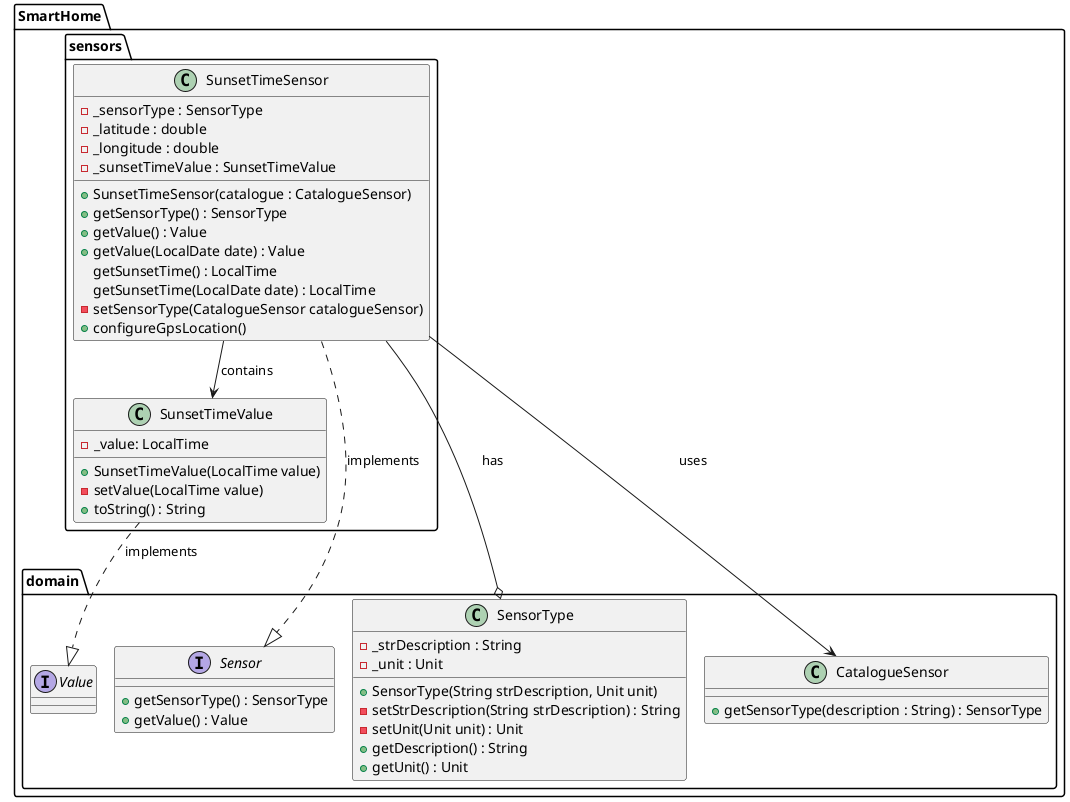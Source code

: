 @startuml
!pragma layout smetana

package SmartHome.sensors {

  class SunsetTimeSensor {
    - _sensorType : SensorType
    - _latitude : double
    - _longitude : double
    - _sunsetTimeValue : SunsetTimeValue
    + SunsetTimeSensor(catalogue : CatalogueSensor)
    + getSensorType() : SensorType
    + getValue() : Value
    + getValue(LocalDate date) : Value
      getSunsetTime() : LocalTime
      getSunsetTime(LocalDate date) : LocalTime
    - setSensorType(CatalogueSensor catalogueSensor)
    + configureGpsLocation()
  }

  class SunsetTimeValue {
    - _value: LocalTime
    + SunsetTimeValue(LocalTime value)
    - setValue(LocalTime value)
    + toString() : String
  }

}

package SmartHome.domain {

  interface Sensor {
    + getSensorType() : SensorType
    + getValue() : Value
  }

  class SensorType {
    - _strDescription : String
    - _unit : Unit
    + SensorType(String strDescription, Unit unit)
    - setStrDescription(String strDescription) : String
    - setUnit(Unit unit) : Unit
    + getDescription() : String
    + getUnit() : Unit
  }

  interface Value {
  }

  class CatalogueSensor {
    + getSensorType(description : String) : SensorType
  }

}

SmartHome.sensors.SunsetTimeSensor ..|> SmartHome.domain.Sensor: implements
SmartHome.sensors.SunsetTimeSensor --o SmartHome.domain.SensorType : has
SmartHome.sensors.SunsetTimeSensor --> SmartHome.sensors.SunsetTimeValue : contains
SmartHome.sensors.SunsetTimeSensor --> SmartHome.domain.CatalogueSensor: uses
SmartHome.sensors.SunsetTimeValue ..|> SmartHome.domain.Value: implements

@enduml
